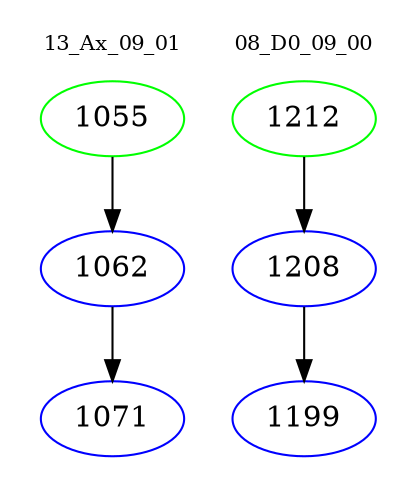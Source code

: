 digraph{
subgraph cluster_0 {
color = white
label = "13_Ax_09_01";
fontsize=10;
T0_1055 [label="1055", color="green"]
T0_1055 -> T0_1062 [color="black"]
T0_1062 [label="1062", color="blue"]
T0_1062 -> T0_1071 [color="black"]
T0_1071 [label="1071", color="blue"]
}
subgraph cluster_1 {
color = white
label = "08_D0_09_00";
fontsize=10;
T1_1212 [label="1212", color="green"]
T1_1212 -> T1_1208 [color="black"]
T1_1208 [label="1208", color="blue"]
T1_1208 -> T1_1199 [color="black"]
T1_1199 [label="1199", color="blue"]
}
}
